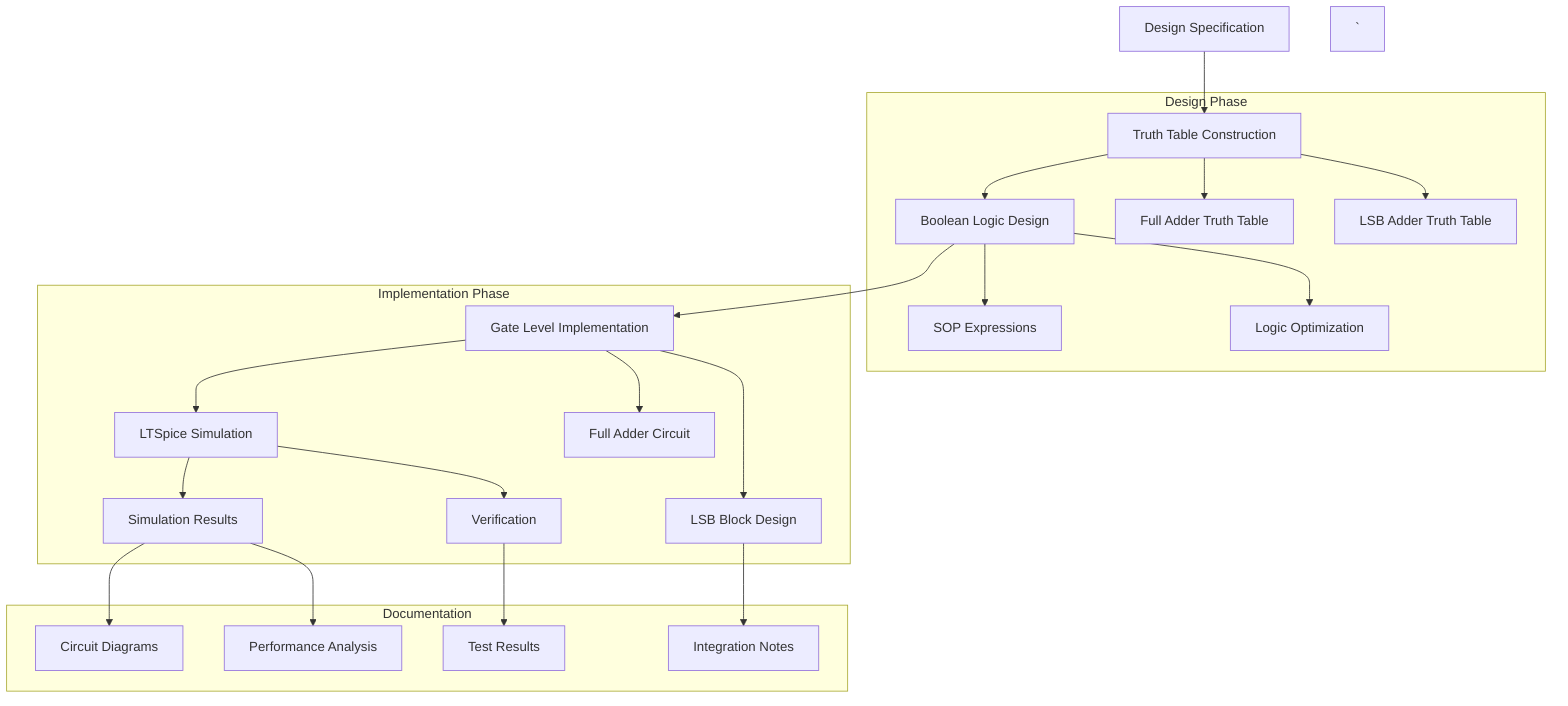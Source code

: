 graph TD
    A[Design Specification] --> B[Truth Table Construction]
    B --> C[Boolean Logic Design]
    C --> D[Gate Level Implementation]
    D --> E[LTSpice Simulation]

    subgraph Design Phase
        B --> F[Full Adder Truth Table]
        B --> G[LSB Adder Truth Table]
        C --> H[SOP Expressions]
        C --> I[Logic Optimization]
    end

    subgraph Implementation Phase
        D --> J[Full Adder Circuit]
        D --> K[LSB Block Design]
        E --> L[Simulation Results]
        E --> M[Verification]
    end

    subgraph Documentation
        N[Circuit Diagrams]
        O[Test Results]
        P[Performance Analysis]
        Q[Integration Notes]
    end`

    L --> N
    M --> O
    L --> P
    K --> Q